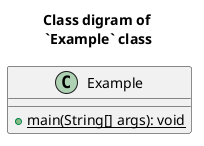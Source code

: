 @startuml

title Class digram of \n`Example` class

class Example {
    {method} + {static} main(String[] args): void
}

@enduml